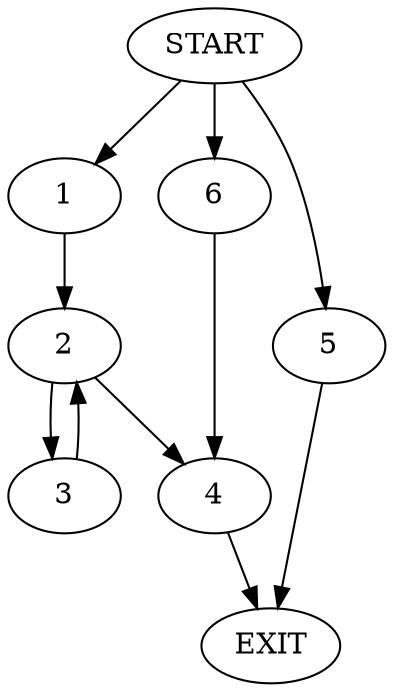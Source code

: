 digraph {
0 [label="START"]
7 [label="EXIT"]
0 -> 1
1 -> 2
2 -> 3
2 -> 4
4 -> 7
3 -> 2
0 -> 5
5 -> 7
0 -> 6
6 -> 4
}
